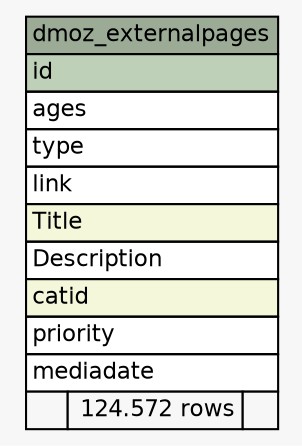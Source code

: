 // dot 2.17.20080109.0540 on Windows Vista 6.0
digraph "dmoz_externalpages" {
  graph [
    rankdir="RL"
    bgcolor="#f7f7f7"
  ];
  node [
    fontname="Helvetica"
    fontsize="11"
    shape="plaintext"
  ];
  edge [
    arrowsize="0.8"
  ];
  "dmoz_externalpages" [
    label=<
    <TABLE BORDER="0" CELLBORDER="1" CELLSPACING="0" BGCOLOR="#ffffff">
      <TR><TD PORT="dmoz_externalpages.heading" COLSPAN="3" BGCOLOR="#9bab96" ALIGN="CENTER">dmoz_externalpages</TD></TR>
      <TR><TD PORT="id" COLSPAN="3" BGCOLOR="#bed1b8" ALIGN="LEFT">id</TD></TR>
      <TR><TD PORT="ages" COLSPAN="3" ALIGN="LEFT">ages</TD></TR>
      <TR><TD PORT="type" COLSPAN="3" ALIGN="LEFT">type</TD></TR>
      <TR><TD PORT="link" COLSPAN="3" ALIGN="LEFT">link</TD></TR>
      <TR><TD PORT="Title" COLSPAN="3" BGCOLOR="#f4f7da" ALIGN="LEFT">Title</TD></TR>
      <TR><TD PORT="Description" COLSPAN="3" ALIGN="LEFT">Description</TD></TR>
      <TR><TD PORT="catid" COLSPAN="3" BGCOLOR="#f4f7da" ALIGN="LEFT">catid</TD></TR>
      <TR><TD PORT="priority" COLSPAN="3" ALIGN="LEFT">priority</TD></TR>
      <TR><TD PORT="mediadate" COLSPAN="3" ALIGN="LEFT">mediadate</TD></TR>
      <TR><TD ALIGN="LEFT" BGCOLOR="#f7f7f7">  </TD><TD ALIGN="RIGHT" BGCOLOR="#f7f7f7">124.572 rows</TD><TD ALIGN="RIGHT" BGCOLOR="#f7f7f7">  </TD></TR>
    </TABLE>>
    URL="tables/dmoz_externalpages.html#"
    tooltip="dmoz_externalpages"
  ];
}
